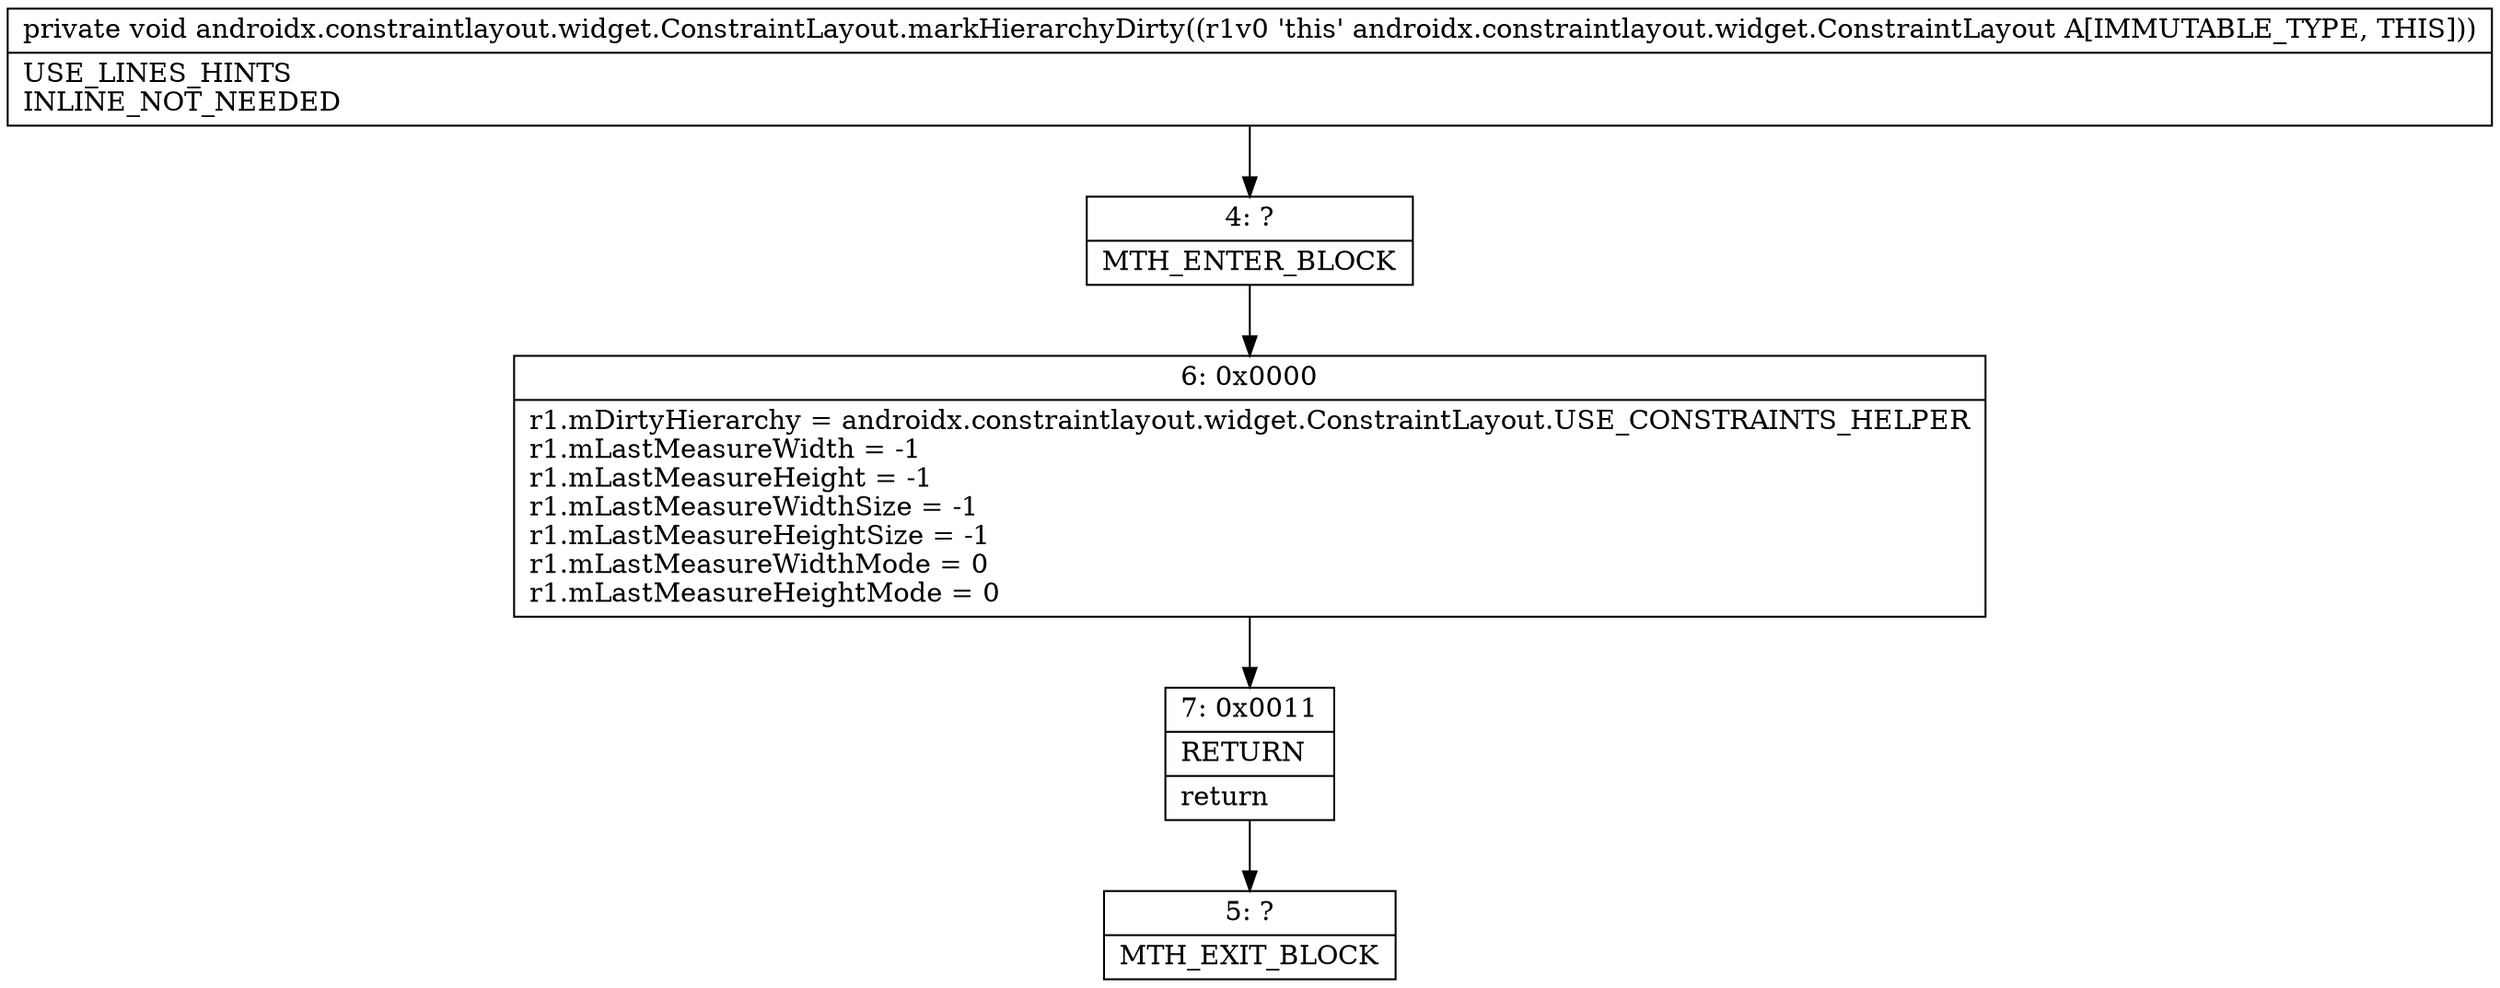 digraph "CFG forandroidx.constraintlayout.widget.ConstraintLayout.markHierarchyDirty()V" {
Node_4 [shape=record,label="{4\:\ ?|MTH_ENTER_BLOCK\l}"];
Node_6 [shape=record,label="{6\:\ 0x0000|r1.mDirtyHierarchy = androidx.constraintlayout.widget.ConstraintLayout.USE_CONSTRAINTS_HELPER\lr1.mLastMeasureWidth = \-1\lr1.mLastMeasureHeight = \-1\lr1.mLastMeasureWidthSize = \-1\lr1.mLastMeasureHeightSize = \-1\lr1.mLastMeasureWidthMode = 0\lr1.mLastMeasureHeightMode = 0\l}"];
Node_7 [shape=record,label="{7\:\ 0x0011|RETURN\l|return\l}"];
Node_5 [shape=record,label="{5\:\ ?|MTH_EXIT_BLOCK\l}"];
MethodNode[shape=record,label="{private void androidx.constraintlayout.widget.ConstraintLayout.markHierarchyDirty((r1v0 'this' androidx.constraintlayout.widget.ConstraintLayout A[IMMUTABLE_TYPE, THIS]))  | USE_LINES_HINTS\lINLINE_NOT_NEEDED\l}"];
MethodNode -> Node_4;Node_4 -> Node_6;
Node_6 -> Node_7;
Node_7 -> Node_5;
}

